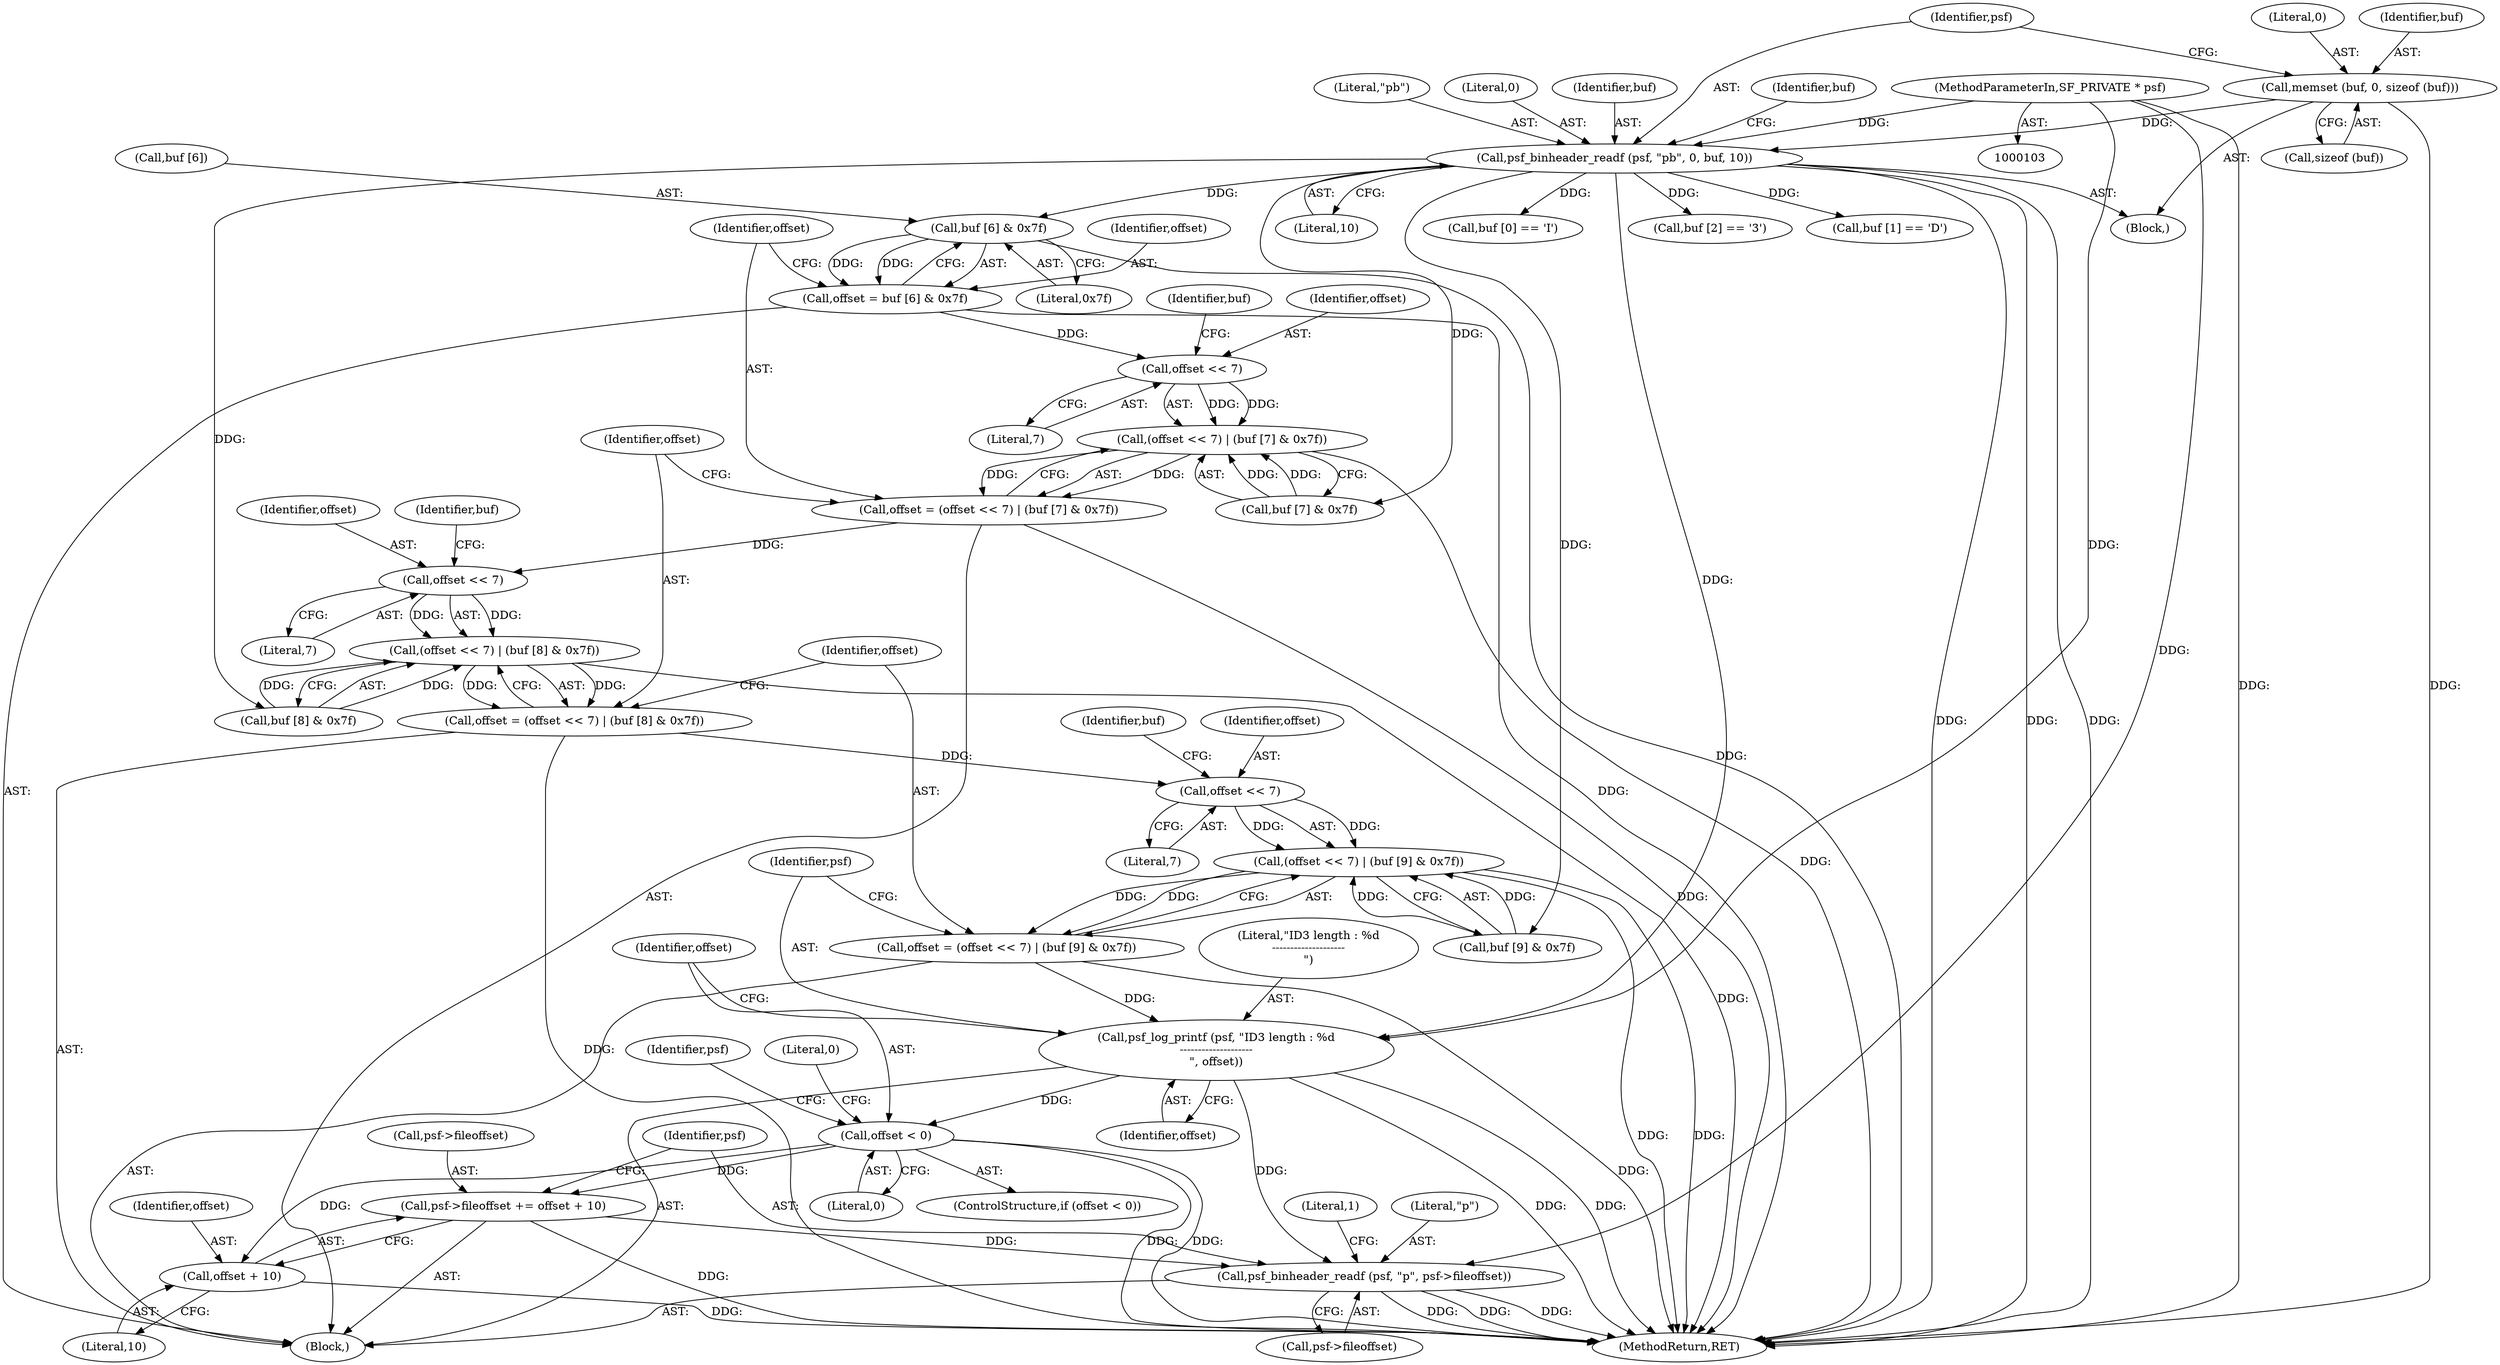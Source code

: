 digraph "0_libsndfile_f457b7b5ecfe91697ed01cfc825772c4d8de1236@array" {
"1000140" [label="(Call,buf [6] & 0x7f)"];
"1000112" [label="(Call,psf_binheader_readf (psf, \"pb\", 0, buf, 10))"];
"1000104" [label="(MethodParameterIn,SF_PRIVATE * psf)"];
"1000107" [label="(Call,memset (buf, 0, sizeof (buf)))"];
"1000138" [label="(Call,offset = buf [6] & 0x7f)"];
"1000148" [label="(Call,offset << 7)"];
"1000147" [label="(Call,(offset << 7) | (buf [7] & 0x7f))"];
"1000145" [label="(Call,offset = (offset << 7) | (buf [7] & 0x7f))"];
"1000159" [label="(Call,offset << 7)"];
"1000158" [label="(Call,(offset << 7) | (buf [8] & 0x7f))"];
"1000156" [label="(Call,offset = (offset << 7) | (buf [8] & 0x7f))"];
"1000170" [label="(Call,offset << 7)"];
"1000169" [label="(Call,(offset << 7) | (buf [9] & 0x7f))"];
"1000167" [label="(Call,offset = (offset << 7) | (buf [9] & 0x7f))"];
"1000178" [label="(Call,psf_log_printf (psf, \"ID3 length : %d\n--------------------\n\", offset))"];
"1000183" [label="(Call,offset < 0)"];
"1000188" [label="(Call,psf->fileoffset += offset + 10)"];
"1000195" [label="(Call,psf_binheader_readf (psf, \"p\", psf->fileoffset))"];
"1000192" [label="(Call,offset + 10)"];
"1000108" [label="(Identifier,buf)"];
"1000116" [label="(Identifier,buf)"];
"1000189" [label="(Call,psf->fileoffset)"];
"1000184" [label="(Identifier,offset)"];
"1000109" [label="(Literal,0)"];
"1000117" [label="(Literal,10)"];
"1000138" [label="(Call,offset = buf [6] & 0x7f)"];
"1000145" [label="(Call,offset = (offset << 7) | (buf [7] & 0x7f))"];
"1000170" [label="(Call,offset << 7)"];
"1000179" [label="(Identifier,psf)"];
"1000182" [label="(ControlStructure,if (offset < 0))"];
"1000151" [label="(Call,buf [7] & 0x7f)"];
"1000202" [label="(Literal,1)"];
"1000114" [label="(Literal,\"pb\")"];
"1000157" [label="(Identifier,offset)"];
"1000197" [label="(Literal,\"p\")"];
"1000136" [label="(Block,)"];
"1000167" [label="(Call,offset = (offset << 7) | (buf [9] & 0x7f))"];
"1000120" [label="(Call,buf [0] == 'I')"];
"1000115" [label="(Literal,0)"];
"1000144" [label="(Literal,0x7f)"];
"1000110" [label="(Call,sizeof (buf))"];
"1000180" [label="(Literal,\"ID3 length : %d\n--------------------\n\")"];
"1000196" [label="(Identifier,psf)"];
"1000194" [label="(Literal,10)"];
"1000205" [label="(MethodReturn,RET)"];
"1000113" [label="(Identifier,psf)"];
"1000141" [label="(Call,buf [6])"];
"1000178" [label="(Call,psf_log_printf (psf, \"ID3 length : %d\n--------------------\n\", offset))"];
"1000193" [label="(Identifier,offset)"];
"1000173" [label="(Call,buf [9] & 0x7f)"];
"1000190" [label="(Identifier,psf)"];
"1000147" [label="(Call,(offset << 7) | (buf [7] & 0x7f))"];
"1000156" [label="(Call,offset = (offset << 7) | (buf [8] & 0x7f))"];
"1000168" [label="(Identifier,offset)"];
"1000131" [label="(Call,buf [2] == '3')"];
"1000150" [label="(Literal,7)"];
"1000187" [label="(Literal,0)"];
"1000112" [label="(Call,psf_binheader_readf (psf, \"pb\", 0, buf, 10))"];
"1000159" [label="(Call,offset << 7)"];
"1000149" [label="(Identifier,offset)"];
"1000175" [label="(Identifier,buf)"];
"1000172" [label="(Literal,7)"];
"1000198" [label="(Call,psf->fileoffset)"];
"1000161" [label="(Literal,7)"];
"1000183" [label="(Call,offset < 0)"];
"1000195" [label="(Call,psf_binheader_readf (psf, \"p\", psf->fileoffset))"];
"1000158" [label="(Call,(offset << 7) | (buf [8] & 0x7f))"];
"1000192" [label="(Call,offset + 10)"];
"1000107" [label="(Call,memset (buf, 0, sizeof (buf)))"];
"1000185" [label="(Literal,0)"];
"1000181" [label="(Identifier,offset)"];
"1000148" [label="(Call,offset << 7)"];
"1000139" [label="(Identifier,offset)"];
"1000122" [label="(Identifier,buf)"];
"1000162" [label="(Call,buf [8] & 0x7f)"];
"1000160" [label="(Identifier,offset)"];
"1000164" [label="(Identifier,buf)"];
"1000169" [label="(Call,(offset << 7) | (buf [9] & 0x7f))"];
"1000171" [label="(Identifier,offset)"];
"1000126" [label="(Call,buf [1] == 'D')"];
"1000104" [label="(MethodParameterIn,SF_PRIVATE * psf)"];
"1000146" [label="(Identifier,offset)"];
"1000153" [label="(Identifier,buf)"];
"1000105" [label="(Block,)"];
"1000140" [label="(Call,buf [6] & 0x7f)"];
"1000188" [label="(Call,psf->fileoffset += offset + 10)"];
"1000140" -> "1000138"  [label="AST: "];
"1000140" -> "1000144"  [label="CFG: "];
"1000141" -> "1000140"  [label="AST: "];
"1000144" -> "1000140"  [label="AST: "];
"1000138" -> "1000140"  [label="CFG: "];
"1000140" -> "1000205"  [label="DDG: "];
"1000140" -> "1000138"  [label="DDG: "];
"1000140" -> "1000138"  [label="DDG: "];
"1000112" -> "1000140"  [label="DDG: "];
"1000112" -> "1000105"  [label="AST: "];
"1000112" -> "1000117"  [label="CFG: "];
"1000113" -> "1000112"  [label="AST: "];
"1000114" -> "1000112"  [label="AST: "];
"1000115" -> "1000112"  [label="AST: "];
"1000116" -> "1000112"  [label="AST: "];
"1000117" -> "1000112"  [label="AST: "];
"1000122" -> "1000112"  [label="CFG: "];
"1000112" -> "1000205"  [label="DDG: "];
"1000112" -> "1000205"  [label="DDG: "];
"1000112" -> "1000205"  [label="DDG: "];
"1000104" -> "1000112"  [label="DDG: "];
"1000107" -> "1000112"  [label="DDG: "];
"1000112" -> "1000120"  [label="DDG: "];
"1000112" -> "1000126"  [label="DDG: "];
"1000112" -> "1000131"  [label="DDG: "];
"1000112" -> "1000151"  [label="DDG: "];
"1000112" -> "1000162"  [label="DDG: "];
"1000112" -> "1000173"  [label="DDG: "];
"1000112" -> "1000178"  [label="DDG: "];
"1000104" -> "1000103"  [label="AST: "];
"1000104" -> "1000205"  [label="DDG: "];
"1000104" -> "1000178"  [label="DDG: "];
"1000104" -> "1000195"  [label="DDG: "];
"1000107" -> "1000105"  [label="AST: "];
"1000107" -> "1000110"  [label="CFG: "];
"1000108" -> "1000107"  [label="AST: "];
"1000109" -> "1000107"  [label="AST: "];
"1000110" -> "1000107"  [label="AST: "];
"1000113" -> "1000107"  [label="CFG: "];
"1000107" -> "1000205"  [label="DDG: "];
"1000138" -> "1000136"  [label="AST: "];
"1000139" -> "1000138"  [label="AST: "];
"1000146" -> "1000138"  [label="CFG: "];
"1000138" -> "1000205"  [label="DDG: "];
"1000138" -> "1000148"  [label="DDG: "];
"1000148" -> "1000147"  [label="AST: "];
"1000148" -> "1000150"  [label="CFG: "];
"1000149" -> "1000148"  [label="AST: "];
"1000150" -> "1000148"  [label="AST: "];
"1000153" -> "1000148"  [label="CFG: "];
"1000148" -> "1000147"  [label="DDG: "];
"1000148" -> "1000147"  [label="DDG: "];
"1000147" -> "1000145"  [label="AST: "];
"1000147" -> "1000151"  [label="CFG: "];
"1000151" -> "1000147"  [label="AST: "];
"1000145" -> "1000147"  [label="CFG: "];
"1000147" -> "1000205"  [label="DDG: "];
"1000147" -> "1000145"  [label="DDG: "];
"1000147" -> "1000145"  [label="DDG: "];
"1000151" -> "1000147"  [label="DDG: "];
"1000151" -> "1000147"  [label="DDG: "];
"1000145" -> "1000136"  [label="AST: "];
"1000146" -> "1000145"  [label="AST: "];
"1000157" -> "1000145"  [label="CFG: "];
"1000145" -> "1000205"  [label="DDG: "];
"1000145" -> "1000159"  [label="DDG: "];
"1000159" -> "1000158"  [label="AST: "];
"1000159" -> "1000161"  [label="CFG: "];
"1000160" -> "1000159"  [label="AST: "];
"1000161" -> "1000159"  [label="AST: "];
"1000164" -> "1000159"  [label="CFG: "];
"1000159" -> "1000158"  [label="DDG: "];
"1000159" -> "1000158"  [label="DDG: "];
"1000158" -> "1000156"  [label="AST: "];
"1000158" -> "1000162"  [label="CFG: "];
"1000162" -> "1000158"  [label="AST: "];
"1000156" -> "1000158"  [label="CFG: "];
"1000158" -> "1000205"  [label="DDG: "];
"1000158" -> "1000156"  [label="DDG: "];
"1000158" -> "1000156"  [label="DDG: "];
"1000162" -> "1000158"  [label="DDG: "];
"1000162" -> "1000158"  [label="DDG: "];
"1000156" -> "1000136"  [label="AST: "];
"1000157" -> "1000156"  [label="AST: "];
"1000168" -> "1000156"  [label="CFG: "];
"1000156" -> "1000205"  [label="DDG: "];
"1000156" -> "1000170"  [label="DDG: "];
"1000170" -> "1000169"  [label="AST: "];
"1000170" -> "1000172"  [label="CFG: "];
"1000171" -> "1000170"  [label="AST: "];
"1000172" -> "1000170"  [label="AST: "];
"1000175" -> "1000170"  [label="CFG: "];
"1000170" -> "1000169"  [label="DDG: "];
"1000170" -> "1000169"  [label="DDG: "];
"1000169" -> "1000167"  [label="AST: "];
"1000169" -> "1000173"  [label="CFG: "];
"1000173" -> "1000169"  [label="AST: "];
"1000167" -> "1000169"  [label="CFG: "];
"1000169" -> "1000205"  [label="DDG: "];
"1000169" -> "1000205"  [label="DDG: "];
"1000169" -> "1000167"  [label="DDG: "];
"1000169" -> "1000167"  [label="DDG: "];
"1000173" -> "1000169"  [label="DDG: "];
"1000173" -> "1000169"  [label="DDG: "];
"1000167" -> "1000136"  [label="AST: "];
"1000168" -> "1000167"  [label="AST: "];
"1000179" -> "1000167"  [label="CFG: "];
"1000167" -> "1000205"  [label="DDG: "];
"1000167" -> "1000178"  [label="DDG: "];
"1000178" -> "1000136"  [label="AST: "];
"1000178" -> "1000181"  [label="CFG: "];
"1000179" -> "1000178"  [label="AST: "];
"1000180" -> "1000178"  [label="AST: "];
"1000181" -> "1000178"  [label="AST: "];
"1000184" -> "1000178"  [label="CFG: "];
"1000178" -> "1000205"  [label="DDG: "];
"1000178" -> "1000205"  [label="DDG: "];
"1000178" -> "1000183"  [label="DDG: "];
"1000178" -> "1000195"  [label="DDG: "];
"1000183" -> "1000182"  [label="AST: "];
"1000183" -> "1000185"  [label="CFG: "];
"1000184" -> "1000183"  [label="AST: "];
"1000185" -> "1000183"  [label="AST: "];
"1000187" -> "1000183"  [label="CFG: "];
"1000190" -> "1000183"  [label="CFG: "];
"1000183" -> "1000205"  [label="DDG: "];
"1000183" -> "1000205"  [label="DDG: "];
"1000183" -> "1000188"  [label="DDG: "];
"1000183" -> "1000192"  [label="DDG: "];
"1000188" -> "1000136"  [label="AST: "];
"1000188" -> "1000192"  [label="CFG: "];
"1000189" -> "1000188"  [label="AST: "];
"1000192" -> "1000188"  [label="AST: "];
"1000196" -> "1000188"  [label="CFG: "];
"1000188" -> "1000205"  [label="DDG: "];
"1000188" -> "1000195"  [label="DDG: "];
"1000195" -> "1000136"  [label="AST: "];
"1000195" -> "1000198"  [label="CFG: "];
"1000196" -> "1000195"  [label="AST: "];
"1000197" -> "1000195"  [label="AST: "];
"1000198" -> "1000195"  [label="AST: "];
"1000202" -> "1000195"  [label="CFG: "];
"1000195" -> "1000205"  [label="DDG: "];
"1000195" -> "1000205"  [label="DDG: "];
"1000195" -> "1000205"  [label="DDG: "];
"1000192" -> "1000194"  [label="CFG: "];
"1000193" -> "1000192"  [label="AST: "];
"1000194" -> "1000192"  [label="AST: "];
"1000192" -> "1000205"  [label="DDG: "];
}
